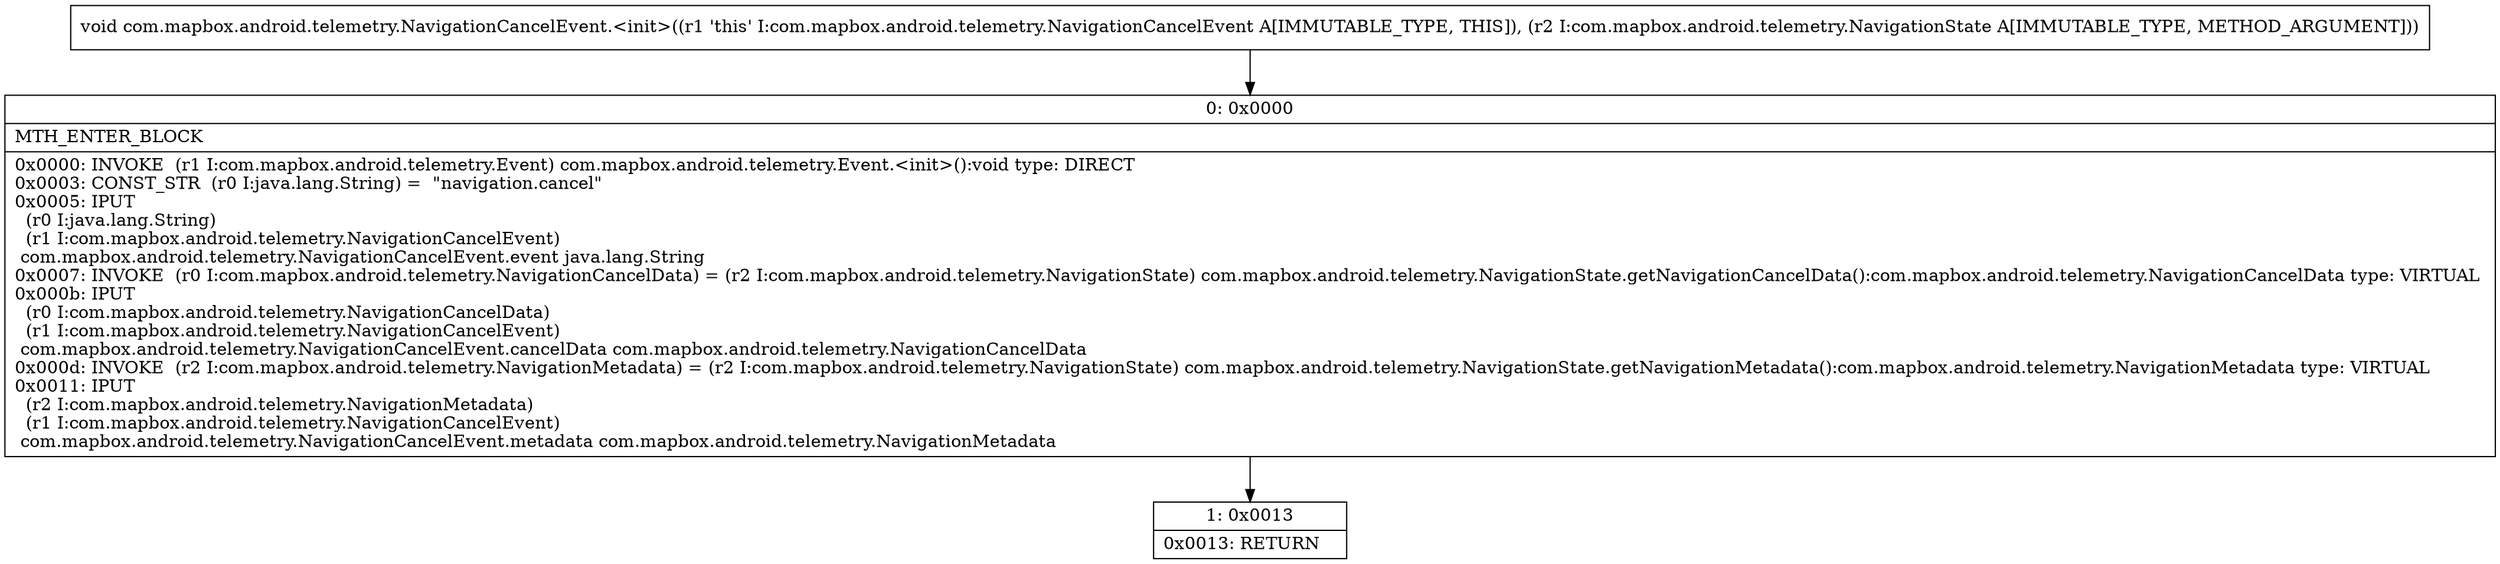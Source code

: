 digraph "CFG forcom.mapbox.android.telemetry.NavigationCancelEvent.\<init\>(Lcom\/mapbox\/android\/telemetry\/NavigationState;)V" {
Node_0 [shape=record,label="{0\:\ 0x0000|MTH_ENTER_BLOCK\l|0x0000: INVOKE  (r1 I:com.mapbox.android.telemetry.Event) com.mapbox.android.telemetry.Event.\<init\>():void type: DIRECT \l0x0003: CONST_STR  (r0 I:java.lang.String) =  \"navigation.cancel\" \l0x0005: IPUT  \l  (r0 I:java.lang.String)\l  (r1 I:com.mapbox.android.telemetry.NavigationCancelEvent)\l com.mapbox.android.telemetry.NavigationCancelEvent.event java.lang.String \l0x0007: INVOKE  (r0 I:com.mapbox.android.telemetry.NavigationCancelData) = (r2 I:com.mapbox.android.telemetry.NavigationState) com.mapbox.android.telemetry.NavigationState.getNavigationCancelData():com.mapbox.android.telemetry.NavigationCancelData type: VIRTUAL \l0x000b: IPUT  \l  (r0 I:com.mapbox.android.telemetry.NavigationCancelData)\l  (r1 I:com.mapbox.android.telemetry.NavigationCancelEvent)\l com.mapbox.android.telemetry.NavigationCancelEvent.cancelData com.mapbox.android.telemetry.NavigationCancelData \l0x000d: INVOKE  (r2 I:com.mapbox.android.telemetry.NavigationMetadata) = (r2 I:com.mapbox.android.telemetry.NavigationState) com.mapbox.android.telemetry.NavigationState.getNavigationMetadata():com.mapbox.android.telemetry.NavigationMetadata type: VIRTUAL \l0x0011: IPUT  \l  (r2 I:com.mapbox.android.telemetry.NavigationMetadata)\l  (r1 I:com.mapbox.android.telemetry.NavigationCancelEvent)\l com.mapbox.android.telemetry.NavigationCancelEvent.metadata com.mapbox.android.telemetry.NavigationMetadata \l}"];
Node_1 [shape=record,label="{1\:\ 0x0013|0x0013: RETURN   \l}"];
MethodNode[shape=record,label="{void com.mapbox.android.telemetry.NavigationCancelEvent.\<init\>((r1 'this' I:com.mapbox.android.telemetry.NavigationCancelEvent A[IMMUTABLE_TYPE, THIS]), (r2 I:com.mapbox.android.telemetry.NavigationState A[IMMUTABLE_TYPE, METHOD_ARGUMENT])) }"];
MethodNode -> Node_0;
Node_0 -> Node_1;
}

